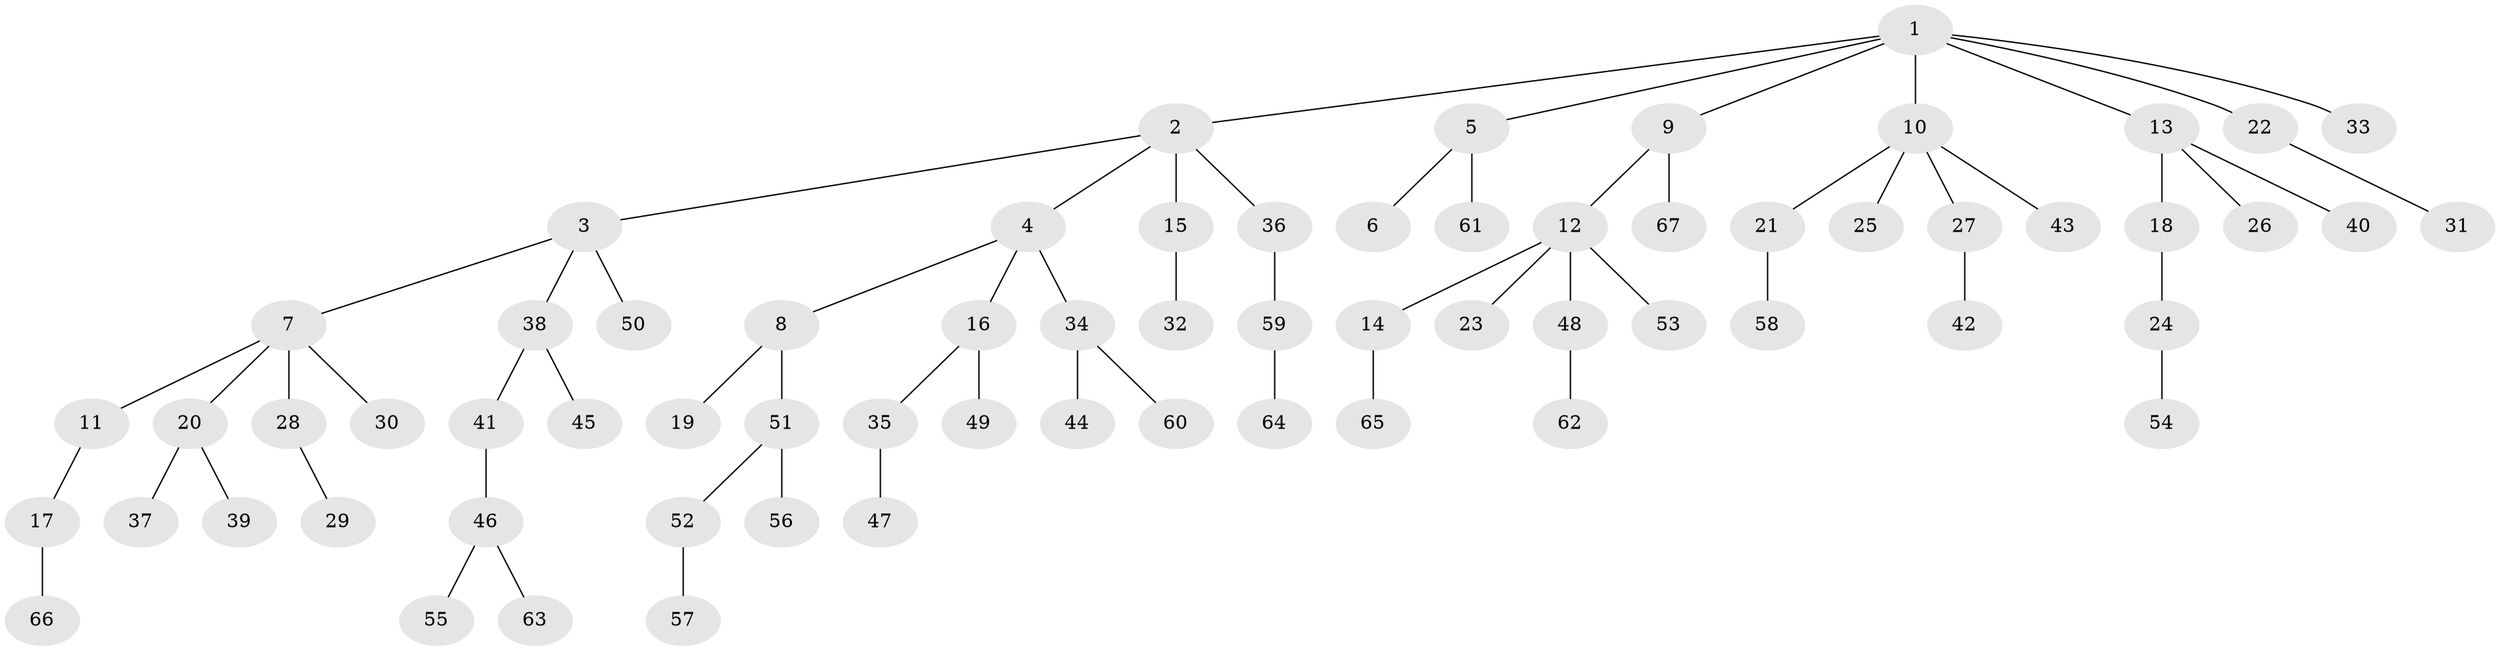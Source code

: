 // Generated by graph-tools (version 1.1) at 2025/02/03/09/25 03:02:18]
// undirected, 67 vertices, 66 edges
graph export_dot {
graph [start="1"]
  node [color=gray90,style=filled];
  1;
  2;
  3;
  4;
  5;
  6;
  7;
  8;
  9;
  10;
  11;
  12;
  13;
  14;
  15;
  16;
  17;
  18;
  19;
  20;
  21;
  22;
  23;
  24;
  25;
  26;
  27;
  28;
  29;
  30;
  31;
  32;
  33;
  34;
  35;
  36;
  37;
  38;
  39;
  40;
  41;
  42;
  43;
  44;
  45;
  46;
  47;
  48;
  49;
  50;
  51;
  52;
  53;
  54;
  55;
  56;
  57;
  58;
  59;
  60;
  61;
  62;
  63;
  64;
  65;
  66;
  67;
  1 -- 2;
  1 -- 5;
  1 -- 9;
  1 -- 10;
  1 -- 13;
  1 -- 22;
  1 -- 33;
  2 -- 3;
  2 -- 4;
  2 -- 15;
  2 -- 36;
  3 -- 7;
  3 -- 38;
  3 -- 50;
  4 -- 8;
  4 -- 16;
  4 -- 34;
  5 -- 6;
  5 -- 61;
  7 -- 11;
  7 -- 20;
  7 -- 28;
  7 -- 30;
  8 -- 19;
  8 -- 51;
  9 -- 12;
  9 -- 67;
  10 -- 21;
  10 -- 25;
  10 -- 27;
  10 -- 43;
  11 -- 17;
  12 -- 14;
  12 -- 23;
  12 -- 48;
  12 -- 53;
  13 -- 18;
  13 -- 26;
  13 -- 40;
  14 -- 65;
  15 -- 32;
  16 -- 35;
  16 -- 49;
  17 -- 66;
  18 -- 24;
  20 -- 37;
  20 -- 39;
  21 -- 58;
  22 -- 31;
  24 -- 54;
  27 -- 42;
  28 -- 29;
  34 -- 44;
  34 -- 60;
  35 -- 47;
  36 -- 59;
  38 -- 41;
  38 -- 45;
  41 -- 46;
  46 -- 55;
  46 -- 63;
  48 -- 62;
  51 -- 52;
  51 -- 56;
  52 -- 57;
  59 -- 64;
}
